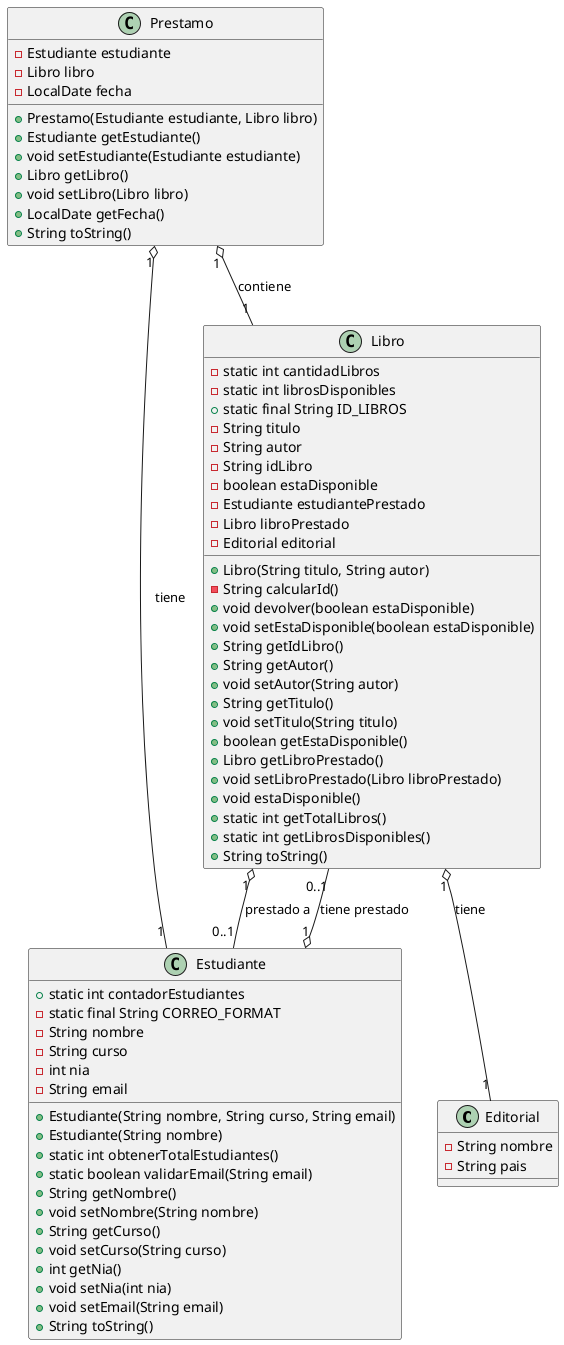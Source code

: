@startuml
class Editorial {
    - String nombre
    - String pais
}

class Estudiante {
    + static int contadorEstudiantes
    - static final String CORREO_FORMAT
    - String nombre
    - String curso
    - int nia
    - String email
    + Estudiante(String nombre, String curso, String email)
    + Estudiante(String nombre)
    + static int obtenerTotalEstudiantes()
    + static boolean validarEmail(String email)
    + String getNombre()
    + void setNombre(String nombre)
    + String getCurso()
    + void setCurso(String curso)
    + int getNia()
    + void setNia(int nia)
    + void setEmail(String email)
    + String toString()
}

class Libro {
    - static int cantidadLibros
    - static int librosDisponibles
    + static final String ID_LIBROS
    - String titulo
    - String autor
    - String idLibro
    - boolean estaDisponible
    - Estudiante estudiantePrestado
    - Libro libroPrestado
    - Editorial editorial
    + Libro(String titulo, String autor)
    - String calcularId()
    + void devolver(boolean estaDisponible)
    + void setEstaDisponible(boolean estaDisponible)
    + String getIdLibro()
    + String getAutor()
    + void setAutor(String autor)
    + String getTitulo()
    + void setTitulo(String titulo)
    + boolean getEstaDisponible()
    + Libro getLibroPrestado()
    + void setLibroPrestado(Libro libroPrestado)
    + void estaDisponible()
    + static int getTotalLibros()
    + static int getLibrosDisponibles()
    + String toString()
}

class Prestamo {
    - Estudiante estudiante
    - Libro libro
    - LocalDate fecha
    + Prestamo(Estudiante estudiante, Libro libro)
    + Estudiante getEstudiante()
    + void setEstudiante(Estudiante estudiante)
    + Libro getLibro()
    + void setLibro(Libro libro)
    + LocalDate getFecha()
    + String toString()
}


Libro "1" o-- "1" Editorial : tiene
Libro "1" o-- "0..1" Estudiante : prestado a
Estudiante "1" o-- "0..1" Libro : tiene prestado
Prestamo "1" o-- "1" Estudiante : tiene
Prestamo "1" o-- "1" Libro : contiene
@enduml
